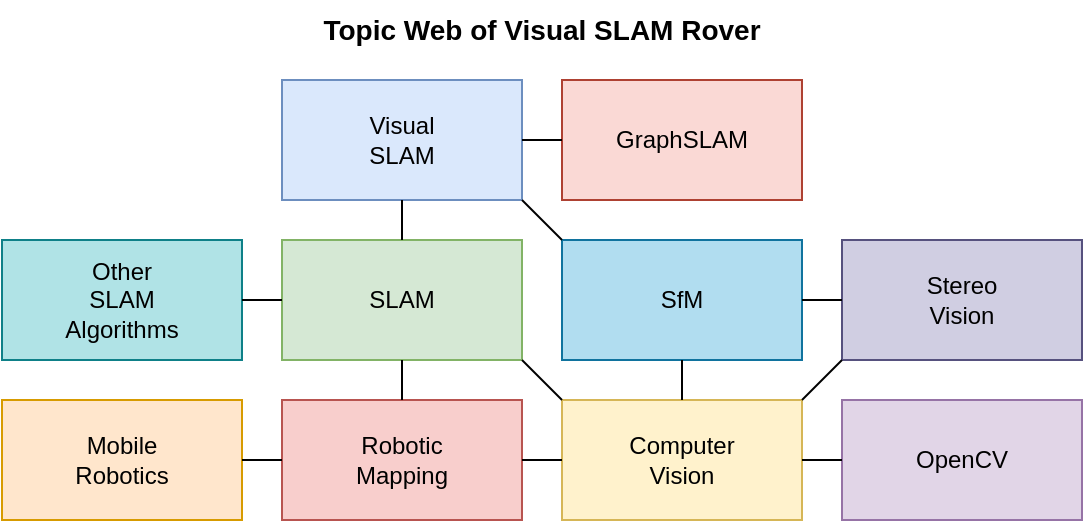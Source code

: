 <mxfile version="20.8.4" type="device"><diagram id="r7YitB5pBJVLNxm0Ypdo" name="Page-1"><mxGraphModel dx="1050" dy="581" grid="1" gridSize="10" guides="1" tooltips="1" connect="1" arrows="1" fold="1" page="1" pageScale="1" pageWidth="850" pageHeight="1100" math="0" shadow="0"><root><mxCell id="0"/><mxCell id="1" parent="0"/><mxCell id="zptx5VAewfMobozxBbrb-2" value="" style="rounded=0;whiteSpace=wrap;html=1;fillColor=#fff2cc;strokeColor=#d6b656;" vertex="1" parent="1"><mxGeometry x="360" y="270" width="120" height="60" as="geometry"/></mxCell><mxCell id="zptx5VAewfMobozxBbrb-4" value="Computer Vision" style="text;html=1;strokeColor=none;fillColor=none;align=center;verticalAlign=middle;whiteSpace=wrap;rounded=0;" vertex="1" parent="1"><mxGeometry x="390" y="285" width="60" height="30" as="geometry"/></mxCell><mxCell id="zptx5VAewfMobozxBbrb-5" value="" style="rounded=0;whiteSpace=wrap;html=1;fillColor=#d5e8d4;strokeColor=#82b366;" vertex="1" parent="1"><mxGeometry x="220" y="190" width="120" height="60" as="geometry"/></mxCell><mxCell id="zptx5VAewfMobozxBbrb-6" value="SLAM" style="text;html=1;strokeColor=none;fillColor=none;align=center;verticalAlign=middle;whiteSpace=wrap;rounded=0;" vertex="1" parent="1"><mxGeometry x="250" y="205" width="60" height="30" as="geometry"/></mxCell><mxCell id="zptx5VAewfMobozxBbrb-7" value="" style="rounded=0;whiteSpace=wrap;html=1;fillColor=#b1ddf0;strokeColor=#10739e;" vertex="1" parent="1"><mxGeometry x="360" y="190" width="120" height="60" as="geometry"/></mxCell><mxCell id="zptx5VAewfMobozxBbrb-8" value="SfM" style="text;html=1;strokeColor=none;fillColor=none;align=center;verticalAlign=middle;whiteSpace=wrap;rounded=0;" vertex="1" parent="1"><mxGeometry x="390" y="205" width="60" height="30" as="geometry"/></mxCell><mxCell id="zptx5VAewfMobozxBbrb-9" value="" style="rounded=0;whiteSpace=wrap;html=1;fillColor=#d0cee2;strokeColor=#56517e;" vertex="1" parent="1"><mxGeometry x="500" y="190" width="120" height="60" as="geometry"/></mxCell><mxCell id="zptx5VAewfMobozxBbrb-10" value="Stereo Vision" style="text;html=1;strokeColor=none;fillColor=none;align=center;verticalAlign=middle;whiteSpace=wrap;rounded=0;" vertex="1" parent="1"><mxGeometry x="530" y="205" width="60" height="30" as="geometry"/></mxCell><mxCell id="zptx5VAewfMobozxBbrb-11" value="" style="rounded=0;whiteSpace=wrap;html=1;fillColor=#b0e3e6;strokeColor=#0e8088;" vertex="1" parent="1"><mxGeometry x="80" y="190" width="120" height="60" as="geometry"/></mxCell><mxCell id="zptx5VAewfMobozxBbrb-12" value="Other SLAM Algorithms" style="text;html=1;strokeColor=none;fillColor=none;align=center;verticalAlign=middle;whiteSpace=wrap;rounded=0;" vertex="1" parent="1"><mxGeometry x="110" y="205" width="60" height="30" as="geometry"/></mxCell><mxCell id="zptx5VAewfMobozxBbrb-13" value="" style="rounded=0;whiteSpace=wrap;html=1;fillColor=#dae8fc;strokeColor=#6c8ebf;" vertex="1" parent="1"><mxGeometry x="220" y="110" width="120" height="60" as="geometry"/></mxCell><mxCell id="zptx5VAewfMobozxBbrb-14" value="Visual SLAM" style="text;html=1;strokeColor=none;fillColor=none;align=center;verticalAlign=middle;whiteSpace=wrap;rounded=0;" vertex="1" parent="1"><mxGeometry x="250" y="125" width="60" height="30" as="geometry"/></mxCell><mxCell id="zptx5VAewfMobozxBbrb-15" value="" style="rounded=0;whiteSpace=wrap;html=1;fillColor=#f8cecc;strokeColor=#b85450;" vertex="1" parent="1"><mxGeometry x="220" y="270" width="120" height="60" as="geometry"/></mxCell><mxCell id="zptx5VAewfMobozxBbrb-16" value="Robotic Mapping" style="text;html=1;strokeColor=none;fillColor=none;align=center;verticalAlign=middle;whiteSpace=wrap;rounded=0;" vertex="1" parent="1"><mxGeometry x="250" y="285" width="60" height="30" as="geometry"/></mxCell><mxCell id="zptx5VAewfMobozxBbrb-17" value="" style="rounded=0;whiteSpace=wrap;html=1;fillColor=#e1d5e7;strokeColor=#9673a6;" vertex="1" parent="1"><mxGeometry x="500" y="270" width="120" height="60" as="geometry"/></mxCell><mxCell id="zptx5VAewfMobozxBbrb-18" value="OpenCV" style="text;html=1;strokeColor=none;fillColor=none;align=center;verticalAlign=middle;whiteSpace=wrap;rounded=0;" vertex="1" parent="1"><mxGeometry x="530" y="285" width="60" height="30" as="geometry"/></mxCell><mxCell id="zptx5VAewfMobozxBbrb-19" value="" style="rounded=0;whiteSpace=wrap;html=1;fillColor=#ffe6cc;strokeColor=#d79b00;" vertex="1" parent="1"><mxGeometry x="80" y="270" width="120" height="60" as="geometry"/></mxCell><mxCell id="zptx5VAewfMobozxBbrb-20" value="Mobile Robotics" style="text;html=1;strokeColor=none;fillColor=none;align=center;verticalAlign=middle;whiteSpace=wrap;rounded=0;" vertex="1" parent="1"><mxGeometry x="110" y="285" width="60" height="30" as="geometry"/></mxCell><mxCell id="zptx5VAewfMobozxBbrb-23" value="" style="rounded=0;whiteSpace=wrap;html=1;fillColor=#fad9d5;strokeColor=#ae4132;" vertex="1" parent="1"><mxGeometry x="360" y="110" width="120" height="60" as="geometry"/></mxCell><mxCell id="zptx5VAewfMobozxBbrb-24" value="GraphSLAM" style="text;html=1;strokeColor=none;fillColor=none;align=center;verticalAlign=middle;whiteSpace=wrap;rounded=0;" vertex="1" parent="1"><mxGeometry x="390" y="125" width="60" height="30" as="geometry"/></mxCell><mxCell id="zptx5VAewfMobozxBbrb-25" value="" style="endArrow=none;html=1;rounded=0;entryX=0;entryY=0.5;entryDx=0;entryDy=0;exitX=1;exitY=0.5;exitDx=0;exitDy=0;" edge="1" parent="1" source="zptx5VAewfMobozxBbrb-11" target="zptx5VAewfMobozxBbrb-5"><mxGeometry width="50" height="50" relative="1" as="geometry"><mxPoint x="220" y="320" as="sourcePoint"/><mxPoint x="260" y="290" as="targetPoint"/></mxGeometry></mxCell><mxCell id="zptx5VAewfMobozxBbrb-27" value="" style="endArrow=none;html=1;rounded=0;entryX=1;entryY=0.5;entryDx=0;entryDy=0;exitX=0;exitY=0.5;exitDx=0;exitDy=0;" edge="1" parent="1" source="zptx5VAewfMobozxBbrb-23" target="zptx5VAewfMobozxBbrb-13"><mxGeometry width="50" height="50" relative="1" as="geometry"><mxPoint x="400" y="330" as="sourcePoint"/><mxPoint x="450" y="280" as="targetPoint"/></mxGeometry></mxCell><mxCell id="zptx5VAewfMobozxBbrb-28" value="" style="endArrow=none;html=1;rounded=0;" edge="1" parent="1"><mxGeometry width="50" height="50" relative="1" as="geometry"><mxPoint x="360" y="270" as="sourcePoint"/><mxPoint x="340" y="250" as="targetPoint"/></mxGeometry></mxCell><mxCell id="zptx5VAewfMobozxBbrb-29" value="" style="endArrow=none;html=1;rounded=0;entryX=0.5;entryY=1;entryDx=0;entryDy=0;exitX=0.5;exitY=0;exitDx=0;exitDy=0;" edge="1" parent="1" source="zptx5VAewfMobozxBbrb-2" target="zptx5VAewfMobozxBbrb-7"><mxGeometry width="50" height="50" relative="1" as="geometry"><mxPoint x="400" y="330" as="sourcePoint"/><mxPoint x="450" y="280" as="targetPoint"/></mxGeometry></mxCell><mxCell id="zptx5VAewfMobozxBbrb-30" value="" style="endArrow=none;html=1;rounded=0;entryX=0.5;entryY=1;entryDx=0;entryDy=0;exitX=0.5;exitY=0;exitDx=0;exitDy=0;" edge="1" parent="1" source="zptx5VAewfMobozxBbrb-15" target="zptx5VAewfMobozxBbrb-5"><mxGeometry width="50" height="50" relative="1" as="geometry"><mxPoint x="400" y="330" as="sourcePoint"/><mxPoint x="450" y="280" as="targetPoint"/></mxGeometry></mxCell><mxCell id="zptx5VAewfMobozxBbrb-31" value="" style="endArrow=none;html=1;rounded=0;entryX=1;entryY=0.5;entryDx=0;entryDy=0;exitX=0;exitY=0.5;exitDx=0;exitDy=0;" edge="1" parent="1" source="zptx5VAewfMobozxBbrb-2" target="zptx5VAewfMobozxBbrb-15"><mxGeometry width="50" height="50" relative="1" as="geometry"><mxPoint x="400" y="330" as="sourcePoint"/><mxPoint x="450" y="280" as="targetPoint"/></mxGeometry></mxCell><mxCell id="zptx5VAewfMobozxBbrb-33" value="" style="endArrow=none;html=1;rounded=0;entryX=0.5;entryY=1;entryDx=0;entryDy=0;exitX=0.5;exitY=0;exitDx=0;exitDy=0;" edge="1" parent="1" source="zptx5VAewfMobozxBbrb-5" target="zptx5VAewfMobozxBbrb-13"><mxGeometry width="50" height="50" relative="1" as="geometry"><mxPoint x="400" y="330" as="sourcePoint"/><mxPoint x="450" y="280" as="targetPoint"/></mxGeometry></mxCell><mxCell id="zptx5VAewfMobozxBbrb-34" value="" style="endArrow=none;html=1;rounded=0;entryX=1;entryY=0.5;entryDx=0;entryDy=0;exitX=0;exitY=0.5;exitDx=0;exitDy=0;" edge="1" parent="1" source="zptx5VAewfMobozxBbrb-15" target="zptx5VAewfMobozxBbrb-19"><mxGeometry width="50" height="50" relative="1" as="geometry"><mxPoint x="400" y="330" as="sourcePoint"/><mxPoint x="450" y="280" as="targetPoint"/></mxGeometry></mxCell><mxCell id="zptx5VAewfMobozxBbrb-35" value="" style="endArrow=none;html=1;rounded=0;entryX=1;entryY=1;entryDx=0;entryDy=0;exitX=0;exitY=0;exitDx=0;exitDy=0;" edge="1" parent="1" source="zptx5VAewfMobozxBbrb-7" target="zptx5VAewfMobozxBbrb-13"><mxGeometry width="50" height="50" relative="1" as="geometry"><mxPoint x="400" y="330" as="sourcePoint"/><mxPoint x="450" y="280" as="targetPoint"/></mxGeometry></mxCell><mxCell id="zptx5VAewfMobozxBbrb-36" value="" style="endArrow=none;html=1;rounded=0;entryX=0;entryY=0.5;entryDx=0;entryDy=0;exitX=1;exitY=0.5;exitDx=0;exitDy=0;" edge="1" parent="1" source="zptx5VAewfMobozxBbrb-7" target="zptx5VAewfMobozxBbrb-9"><mxGeometry width="50" height="50" relative="1" as="geometry"><mxPoint x="400" y="330" as="sourcePoint"/><mxPoint x="450" y="280" as="targetPoint"/></mxGeometry></mxCell><mxCell id="zptx5VAewfMobozxBbrb-37" value="" style="endArrow=none;html=1;rounded=0;entryX=0;entryY=1;entryDx=0;entryDy=0;exitX=1;exitY=0;exitDx=0;exitDy=0;" edge="1" parent="1" source="zptx5VAewfMobozxBbrb-2" target="zptx5VAewfMobozxBbrb-9"><mxGeometry width="50" height="50" relative="1" as="geometry"><mxPoint x="400" y="330" as="sourcePoint"/><mxPoint x="450" y="280" as="targetPoint"/></mxGeometry></mxCell><mxCell id="zptx5VAewfMobozxBbrb-38" value="" style="endArrow=none;html=1;rounded=0;entryX=0;entryY=0.5;entryDx=0;entryDy=0;exitX=1;exitY=0.5;exitDx=0;exitDy=0;" edge="1" parent="1" source="zptx5VAewfMobozxBbrb-2" target="zptx5VAewfMobozxBbrb-17"><mxGeometry width="50" height="50" relative="1" as="geometry"><mxPoint x="400" y="340" as="sourcePoint"/><mxPoint x="450" y="290" as="targetPoint"/></mxGeometry></mxCell><mxCell id="zptx5VAewfMobozxBbrb-39" value="&lt;font style=&quot;font-size: 14px;&quot;&gt;&lt;b&gt;Topic Web of Visual SLAM Rover&lt;/b&gt;&lt;/font&gt;" style="text;html=1;strokeColor=none;fillColor=none;align=center;verticalAlign=middle;whiteSpace=wrap;rounded=0;" vertex="1" parent="1"><mxGeometry x="210" y="70" width="280" height="30" as="geometry"/></mxCell></root></mxGraphModel></diagram></mxfile>
